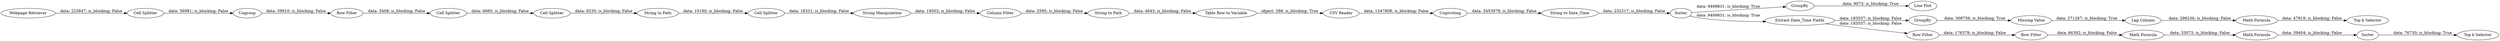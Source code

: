digraph {
	"-1501643723509686941_73" [label="Cell Splitter"]
	"-1501643723509686941_55" [label=GroupBy]
	"-1501643723509686941_71" [label=GroupBy]
	"-1501643723509686941_51" [label=Unpivoting]
	"-1501643723509686941_53" [label="Extract Date_Time Fields"]
	"-1501643723509686941_67" [label="Math Formula"]
	"-1501643723509686941_76" [label="String Manipulation"]
	"-1501643723509686941_48" [label="CSV Reader"]
	"-1501643723509686941_54" [label=Sorter]
	"-1501643723509686941_75" [label="String to Path"]
	"-1501643723509686941_36" [label="Cell Splitter"]
	"-1501643723509686941_38" [label="Column Filter"]
	"-1501643723509686941_44" [label="String to Path"]
	"-1501643723509686941_1" [label="Webpage Retriever"]
	"-1501643723509686941_13" [label="Row Filter"]
	"-1501643723509686941_52" [label="String to Date_Time"]
	"-1501643723509686941_49" [label="Table Row to Variable"]
	"-1501643723509686941_65" [label="Row Filter"]
	"-1501643723509686941_8" [label="Cell Splitter"]
	"-1501643723509686941_68" [label="Top k Selector"]
	"-1501643723509686941_63" [label="Top k Selector"]
	"-1501643723509686941_58" [label="Math Formula"]
	"-1501643723509686941_69" [label=Sorter]
	"-1501643723509686941_57" [label="Lag Column"]
	"-1501643723509686941_9" [label=Ungroup]
	"-1501643723509686941_64" [label="Row Filter"]
	"-1501643723509686941_72" [label="Line Plot"]
	"-1501643723509686941_66" [label="Math Formula"]
	"-1501643723509686941_60" [label="Missing Value"]
	"-1501643723509686941_37" [label="Cell Splitter"]
	"-1501643723509686941_54" -> "-1501643723509686941_71" [label="data: 9499831; is_blocking: True"]
	"-1501643723509686941_66" -> "-1501643723509686941_67" [label="data: 33073; is_blocking: False"]
	"-1501643723509686941_52" -> "-1501643723509686941_54" [label="data: 232317; is_blocking: False"]
	"-1501643723509686941_58" -> "-1501643723509686941_63" [label="data: 47819; is_blocking: False"]
	"-1501643723509686941_37" -> "-1501643723509686941_44" [label="data: 9230; is_blocking: False"]
	"-1501643723509686941_55" -> "-1501643723509686941_60" [label="data: 308756; is_blocking: True"]
	"-1501643723509686941_75" -> "-1501643723509686941_49" [label="data: 4643; is_blocking: False"]
	"-1501643723509686941_1" -> "-1501643723509686941_8" [label="data: 223847; is_blocking: False"]
	"-1501643723509686941_69" -> "-1501643723509686941_68" [label="data: 76730; is_blocking: True"]
	"-1501643723509686941_64" -> "-1501643723509686941_65" [label="data: 176379; is_blocking: False"]
	"-1501643723509686941_8" -> "-1501643723509686941_9" [label="data: 56981; is_blocking: False"]
	"-1501643723509686941_73" -> "-1501643723509686941_76" [label="data: 18331; is_blocking: False"]
	"-1501643723509686941_13" -> "-1501643723509686941_36" [label="data: 3408; is_blocking: False"]
	"-1501643723509686941_71" -> "-1501643723509686941_72" [label="data: 9073; is_blocking: True"]
	"-1501643723509686941_76" -> "-1501643723509686941_38" [label="data: 19502; is_blocking: False"]
	"-1501643723509686941_38" -> "-1501643723509686941_75" [label="data: 2595; is_blocking: False"]
	"-1501643723509686941_44" -> "-1501643723509686941_73" [label="data: 10190; is_blocking: False"]
	"-1501643723509686941_36" -> "-1501643723509686941_37" [label="data: 6665; is_blocking: False"]
	"-1501643723509686941_65" -> "-1501643723509686941_66" [label="data: 66392; is_blocking: False"]
	"-1501643723509686941_54" -> "-1501643723509686941_53" [label="data: 9499831; is_blocking: True"]
	"-1501643723509686941_57" -> "-1501643723509686941_58" [label="data: 296236; is_blocking: False"]
	"-1501643723509686941_51" -> "-1501643723509686941_52" [label="data: 3453978; is_blocking: False"]
	"-1501643723509686941_67" -> "-1501643723509686941_69" [label="data: 39404; is_blocking: False"]
	"-1501643723509686941_9" -> "-1501643723509686941_13" [label="data: 59910; is_blocking: False"]
	"-1501643723509686941_53" -> "-1501643723509686941_55" [label="data: 183537; is_blocking: False"]
	"-1501643723509686941_49" -> "-1501643723509686941_48" [label="object: 288; is_blocking: True"]
	"-1501643723509686941_53" -> "-1501643723509686941_64" [label="data: 183537; is_blocking: False"]
	"-1501643723509686941_60" -> "-1501643723509686941_57" [label="data: 271267; is_blocking: True"]
	"-1501643723509686941_48" -> "-1501643723509686941_51" [label="data: 1347808; is_blocking: False"]
	rankdir=LR
}
